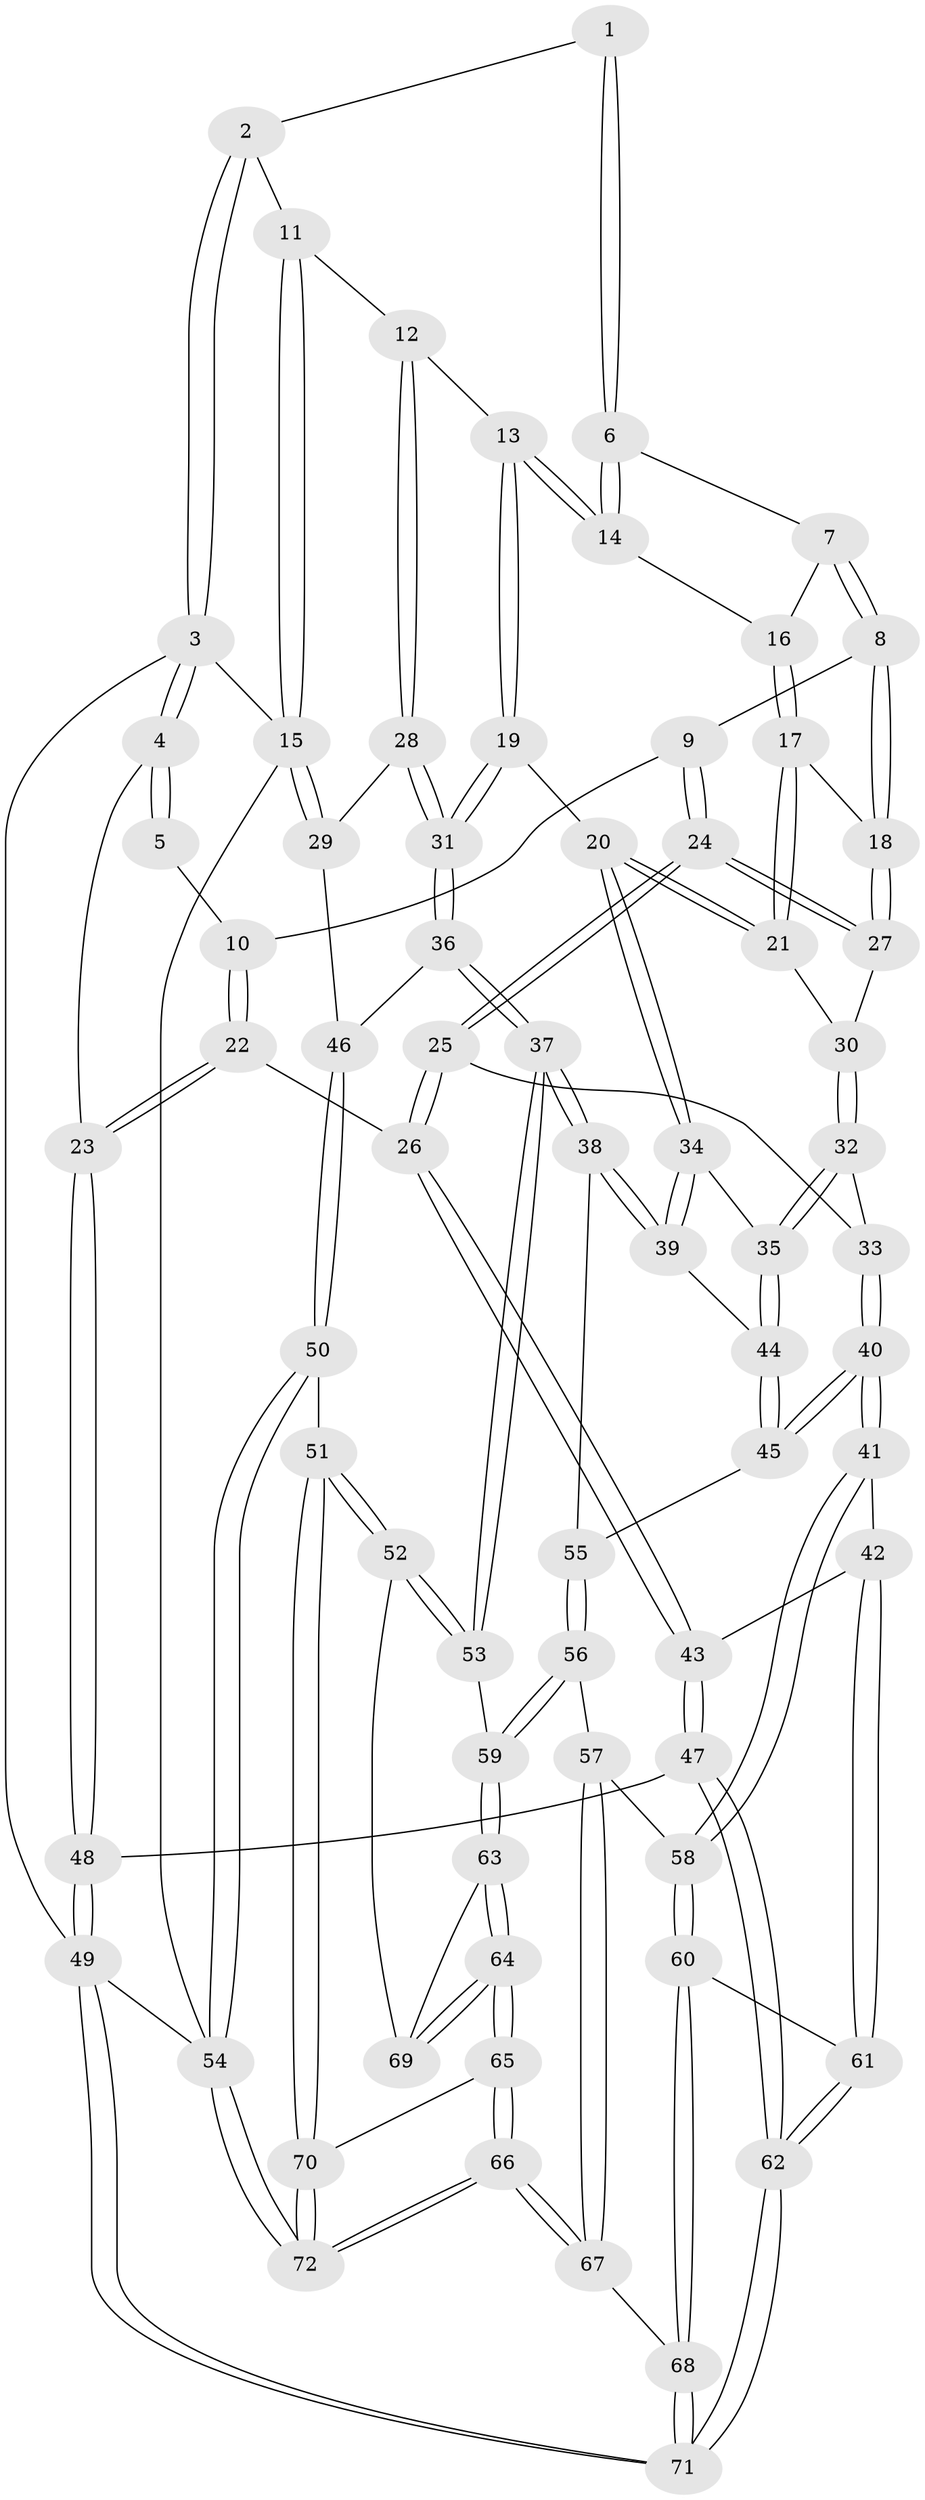 // coarse degree distribution, {2: 0.18181818181818182, 4: 0.18181818181818182, 5: 0.13636363636363635, 3: 0.5}
// Generated by graph-tools (version 1.1) at 2025/54/03/04/25 22:54:24]
// undirected, 72 vertices, 177 edges
graph export_dot {
  node [color=gray90,style=filled];
  1 [pos="+0.3503600274825215+0"];
  2 [pos="+0.35357373978518436+0"];
  3 [pos="+0+0"];
  4 [pos="+0+0"];
  5 [pos="+0.05948326778830206+0.08143885614943494"];
  6 [pos="+0.33308683813927564+0"];
  7 [pos="+0.33064460831390974+0"];
  8 [pos="+0.25937486597650217+0.1629636348692661"];
  9 [pos="+0.23524049280107587+0.17968877817627818"];
  10 [pos="+0.13223003561406213+0.17914476418445568"];
  11 [pos="+0.6213257634345077+0"];
  12 [pos="+0.6710768157062839+0.12205265082428234"];
  13 [pos="+0.5973202906636252+0.21160632906780577"];
  14 [pos="+0.4803380866440892+0.18641353755104084"];
  15 [pos="+1+0"];
  16 [pos="+0.4400794004327896+0.17882785747315408"];
  17 [pos="+0.39453717483359824+0.26694835594399163"];
  18 [pos="+0.3535013659498822+0.24966520838784484"];
  19 [pos="+0.5257381471624947+0.33673872768288865"];
  20 [pos="+0.5207566684448626+0.3413943792537512"];
  21 [pos="+0.46465210002537266+0.3225839652449972"];
  22 [pos="+0+0.30262992799865795"];
  23 [pos="+0+0.30516175354462327"];
  24 [pos="+0.19542995282991604+0.37663329959653263"];
  25 [pos="+0.18629810760370724+0.3866815856765833"];
  26 [pos="+0.15873177496854082+0.4053524417916157"];
  27 [pos="+0.29952273407927826+0.3726740087481028"];
  28 [pos="+0.8196248101497358+0.23782734749656284"];
  29 [pos="+1+0.14035413022156926"];
  30 [pos="+0.3320624907775184+0.3894840388811811"];
  31 [pos="+0.8013289761955299+0.416195906733528"];
  32 [pos="+0.3488693477715358+0.448685165089628"];
  33 [pos="+0.3087922752752884+0.4757200571636091"];
  34 [pos="+0.5197315883771497+0.36630380616924507"];
  35 [pos="+0.4294932890541226+0.48240481356083464"];
  36 [pos="+0.8191700464929245+0.504297653109682"];
  37 [pos="+0.7076463534975821+0.6273369653684395"];
  38 [pos="+0.6868559870575135+0.6164106822726708"];
  39 [pos="+0.6670924276953425+0.5966768315604335"];
  40 [pos="+0.2569240038783225+0.6555805390877092"];
  41 [pos="+0.25611431330779866+0.6558836987953688"];
  42 [pos="+0.13337150255669172+0.6498776130074366"];
  43 [pos="+0.13232867004054868+0.6495820017297871"];
  44 [pos="+0.42792043733923635+0.522273945752119"];
  45 [pos="+0.36157633222410385+0.6429069193032172"];
  46 [pos="+1+0.5249011904681862"];
  47 [pos="+0.005648810576272665+0.6852799739233812"];
  48 [pos="+0+0.6773064159593495"];
  49 [pos="+0+1"];
  50 [pos="+1+0.6248835166092411"];
  51 [pos="+0.7913215400681648+0.7779827383904709"];
  52 [pos="+0.7645941719191247+0.7462489434789881"];
  53 [pos="+0.7101504062827183+0.655643747406522"];
  54 [pos="+1+1"];
  55 [pos="+0.38345332756562917+0.6549079567121863"];
  56 [pos="+0.4577865091512895+0.7654528370044211"];
  57 [pos="+0.40143732471267224+0.8301938933410146"];
  58 [pos="+0.31426568068634525+0.8118537422577718"];
  59 [pos="+0.5334180845933705+0.7934177588907805"];
  60 [pos="+0.29646602029840485+0.8791187702869907"];
  61 [pos="+0.20500277486098858+0.8598219468011095"];
  62 [pos="+0.1353552689554542+1"];
  63 [pos="+0.5346409294913917+0.896176776923318"];
  64 [pos="+0.5193074294675476+1"];
  65 [pos="+0.5114715612817031+1"];
  66 [pos="+0.4915861237900824+1"];
  67 [pos="+0.4619516041561368+1"];
  68 [pos="+0.37651674133439006+1"];
  69 [pos="+0.67425805805977+0.8299268853920356"];
  70 [pos="+0.7964568551132121+0.7914446465409709"];
  71 [pos="+0.15348813386387083+1"];
  72 [pos="+1+1"];
  1 -- 2;
  1 -- 6;
  1 -- 6;
  2 -- 3;
  2 -- 3;
  2 -- 11;
  3 -- 4;
  3 -- 4;
  3 -- 15;
  3 -- 49;
  4 -- 5;
  4 -- 5;
  4 -- 23;
  5 -- 10;
  6 -- 7;
  6 -- 14;
  6 -- 14;
  7 -- 8;
  7 -- 8;
  7 -- 16;
  8 -- 9;
  8 -- 18;
  8 -- 18;
  9 -- 10;
  9 -- 24;
  9 -- 24;
  10 -- 22;
  10 -- 22;
  11 -- 12;
  11 -- 15;
  11 -- 15;
  12 -- 13;
  12 -- 28;
  12 -- 28;
  13 -- 14;
  13 -- 14;
  13 -- 19;
  13 -- 19;
  14 -- 16;
  15 -- 29;
  15 -- 29;
  15 -- 54;
  16 -- 17;
  16 -- 17;
  17 -- 18;
  17 -- 21;
  17 -- 21;
  18 -- 27;
  18 -- 27;
  19 -- 20;
  19 -- 31;
  19 -- 31;
  20 -- 21;
  20 -- 21;
  20 -- 34;
  20 -- 34;
  21 -- 30;
  22 -- 23;
  22 -- 23;
  22 -- 26;
  23 -- 48;
  23 -- 48;
  24 -- 25;
  24 -- 25;
  24 -- 27;
  24 -- 27;
  25 -- 26;
  25 -- 26;
  25 -- 33;
  26 -- 43;
  26 -- 43;
  27 -- 30;
  28 -- 29;
  28 -- 31;
  28 -- 31;
  29 -- 46;
  30 -- 32;
  30 -- 32;
  31 -- 36;
  31 -- 36;
  32 -- 33;
  32 -- 35;
  32 -- 35;
  33 -- 40;
  33 -- 40;
  34 -- 35;
  34 -- 39;
  34 -- 39;
  35 -- 44;
  35 -- 44;
  36 -- 37;
  36 -- 37;
  36 -- 46;
  37 -- 38;
  37 -- 38;
  37 -- 53;
  37 -- 53;
  38 -- 39;
  38 -- 39;
  38 -- 55;
  39 -- 44;
  40 -- 41;
  40 -- 41;
  40 -- 45;
  40 -- 45;
  41 -- 42;
  41 -- 58;
  41 -- 58;
  42 -- 43;
  42 -- 61;
  42 -- 61;
  43 -- 47;
  43 -- 47;
  44 -- 45;
  44 -- 45;
  45 -- 55;
  46 -- 50;
  46 -- 50;
  47 -- 48;
  47 -- 62;
  47 -- 62;
  48 -- 49;
  48 -- 49;
  49 -- 71;
  49 -- 71;
  49 -- 54;
  50 -- 51;
  50 -- 54;
  50 -- 54;
  51 -- 52;
  51 -- 52;
  51 -- 70;
  51 -- 70;
  52 -- 53;
  52 -- 53;
  52 -- 69;
  53 -- 59;
  54 -- 72;
  54 -- 72;
  55 -- 56;
  55 -- 56;
  56 -- 57;
  56 -- 59;
  56 -- 59;
  57 -- 58;
  57 -- 67;
  57 -- 67;
  58 -- 60;
  58 -- 60;
  59 -- 63;
  59 -- 63;
  60 -- 61;
  60 -- 68;
  60 -- 68;
  61 -- 62;
  61 -- 62;
  62 -- 71;
  62 -- 71;
  63 -- 64;
  63 -- 64;
  63 -- 69;
  64 -- 65;
  64 -- 65;
  64 -- 69;
  64 -- 69;
  65 -- 66;
  65 -- 66;
  65 -- 70;
  66 -- 67;
  66 -- 67;
  66 -- 72;
  66 -- 72;
  67 -- 68;
  68 -- 71;
  68 -- 71;
  70 -- 72;
  70 -- 72;
}
